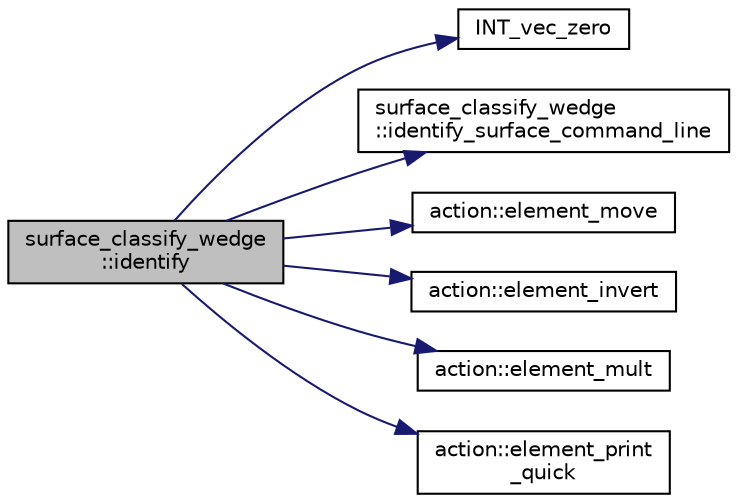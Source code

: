 digraph "surface_classify_wedge::identify"
{
  edge [fontname="Helvetica",fontsize="10",labelfontname="Helvetica",labelfontsize="10"];
  node [fontname="Helvetica",fontsize="10",shape=record];
  rankdir="LR";
  Node475 [label="surface_classify_wedge\l::identify",height=0.2,width=0.4,color="black", fillcolor="grey75", style="filled", fontcolor="black"];
  Node475 -> Node476 [color="midnightblue",fontsize="10",style="solid",fontname="Helvetica"];
  Node476 [label="INT_vec_zero",height=0.2,width=0.4,color="black", fillcolor="white", style="filled",URL="$df/dbf/sajeeb_8_c.html#aa8c9c7977203577026080f546fe4980f"];
  Node475 -> Node477 [color="midnightblue",fontsize="10",style="solid",fontname="Helvetica"];
  Node477 [label="surface_classify_wedge\l::identify_surface_command_line",height=0.2,width=0.4,color="black", fillcolor="white", style="filled",URL="$d7/d5c/classsurface__classify__wedge.html#a2b1d47a0781bd73da10d97c397d61da1"];
  Node475 -> Node478 [color="midnightblue",fontsize="10",style="solid",fontname="Helvetica"];
  Node478 [label="action::element_move",height=0.2,width=0.4,color="black", fillcolor="white", style="filled",URL="$d2/d86/classaction.html#a550947491bbb534d3d7951f50198a874"];
  Node475 -> Node479 [color="midnightblue",fontsize="10",style="solid",fontname="Helvetica"];
  Node479 [label="action::element_invert",height=0.2,width=0.4,color="black", fillcolor="white", style="filled",URL="$d2/d86/classaction.html#aa4bd01e338497714586636751fcef436"];
  Node475 -> Node480 [color="midnightblue",fontsize="10",style="solid",fontname="Helvetica"];
  Node480 [label="action::element_mult",height=0.2,width=0.4,color="black", fillcolor="white", style="filled",URL="$d2/d86/classaction.html#ae9e36b2cae1f0f7bd7144097fa9a34b3"];
  Node475 -> Node481 [color="midnightblue",fontsize="10",style="solid",fontname="Helvetica"];
  Node481 [label="action::element_print\l_quick",height=0.2,width=0.4,color="black", fillcolor="white", style="filled",URL="$d2/d86/classaction.html#a4844680cf6750396f76494a28655265b"];
}
